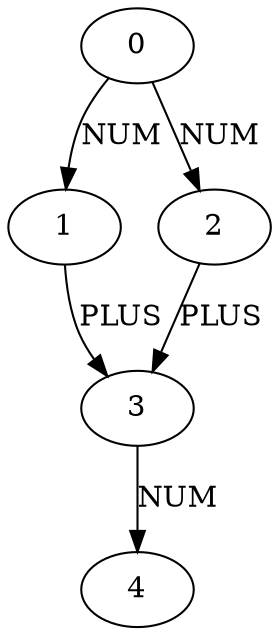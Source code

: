 digraph g
{
    0 -> 1 [label = "NUM"]
    0 -> 2 [label = "NUM"]
    1 -> 3 [label = "PLUS"]
    2 -> 3 [label = "PLUS"]
    3 -> 4 [label = "NUM"]
             }